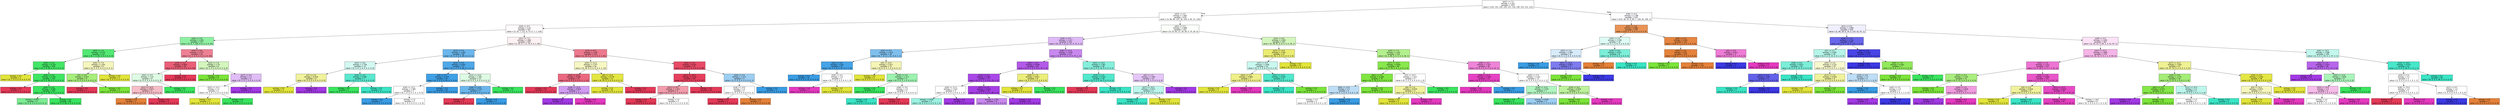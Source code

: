 digraph Tree {
node [shape=box, style="filled", color="black", fontname="helvetica"] ;
edge [fontname="helvetica"] ;
0 [label="x[42] <= 7.5\nentropy = 3.321\nsamples = 1257\nvalue = [125, 132, 130, 129, 121, 116, 128, 124, 131, 121]", fillcolor="#ffffff"] ;
1 [label="x[43] <= 3.5\nentropy = 2.905\nsamples = 679\nvalue = [3, 86, 89, 123, 36, 109, 0, 82, 31, 120]", fillcolor="#fefffe"] ;
0 -> 1 [labeldistance=2.5, labelangle=45, headlabel="True"] ;
2 [label="x[26] <= 6.5\nentropy = 2.24\nsamples = 357\nvalue = [3, 33, 7, 111, 6, 73, 0, 7, 1, 116]", fillcolor="#fefbfc"] ;
1 -> 2 ;
3 [label="x[30] <= 0.5\nentropy = 1.451\nsamples = 157\nvalue = [2, 8, 7, 104, 0, 0, 0, 2, 0, 34]", fillcolor="#8ef0a3"] ;
2 -> 3 ;
4 [label="x[63] <= 1.5\nentropy = 0.725\nsamples = 113\nvalue = [0, 7, 3, 99, 0, 0, 0, 0, 0, 4]", fillcolor="#53e873"] ;
3 -> 4 ;
5 [label="x[59] <= 5.0\nentropy = 0.325\nsamples = 104\nvalue = [0, 2, 0, 99, 0, 0, 0, 0, 0, 3]", fillcolor="#43e666"] ;
4 -> 5 ;
6 [label="entropy = 0.0\nsamples = 2\nvalue = [0, 2, 0, 0, 0, 0, 0, 0, 0, 0]", fillcolor="#e2e539"] ;
5 -> 6 ;
7 [label="x[36] <= 0.5\nentropy = 0.191\nsamples = 102\nvalue = [0, 0, 0, 99, 0, 0, 0, 0, 0, 3]", fillcolor="#3fe663"] ;
5 -> 7 ;
8 [label="entropy = 0.0\nsamples = 2\nvalue = [0, 0, 0, 0, 0, 0, 0, 0, 0, 2]", fillcolor="#e53958"] ;
7 -> 8 ;
9 [label="x[20] <= 3.5\nentropy = 0.081\nsamples = 100\nvalue = [0, 0, 0, 99, 0, 0, 0, 0, 0, 1]", fillcolor="#3be560"] ;
7 -> 9 ;
10 [label="entropy = 0.811\nsamples = 4\nvalue = [0, 0, 0, 3, 0, 0, 0, 0, 0, 1]", fillcolor="#7bee94"] ;
9 -> 10 ;
11 [label="entropy = 0.0\nsamples = 96\nvalue = [0, 0, 0, 96, 0, 0, 0, 0, 0, 0]", fillcolor="#39e55e"] ;
9 -> 11 ;
12 [label="x[45] <= 7.5\nentropy = 1.352\nsamples = 9\nvalue = [0, 5, 3, 0, 0, 0, 0, 0, 0, 1]", fillcolor="#f5f6bd"] ;
4 -> 12 ;
13 [label="x[4] <= 9.5\nentropy = 0.811\nsamples = 4\nvalue = [0, 0, 3, 0, 0, 0, 0, 0, 0, 1]", fillcolor="#a7ee7b"] ;
12 -> 13 ;
14 [label="entropy = 0.0\nsamples = 1\nvalue = [0, 0, 0, 0, 0, 0, 0, 0, 0, 1]", fillcolor="#e53958"] ;
13 -> 14 ;
15 [label="entropy = 0.0\nsamples = 3\nvalue = [0, 0, 3, 0, 0, 0, 0, 0, 0, 0]", fillcolor="#7be539"] ;
13 -> 15 ;
16 [label="entropy = 0.0\nsamples = 5\nvalue = [0, 5, 0, 0, 0, 0, 0, 0, 0, 0]", fillcolor="#e2e539"] ;
12 -> 16 ;
17 [label="x[44] <= 9.0\nentropy = 1.577\nsamples = 44\nvalue = [2, 1, 4, 5, 0, 0, 0, 2, 0, 30]", fillcolor="#ee8094"] ;
3 -> 17 ;
18 [label="x[19] <= 4.5\nentropy = 0.803\nsamples = 36\nvalue = [2, 0, 0, 4, 0, 0, 0, 0, 0, 30]", fillcolor="#ea5e77"] ;
17 -> 18 ;
19 [label="x[52] <= 4.0\nentropy = 1.53\nsamples = 9\nvalue = [2, 0, 0, 4, 0, 0, 0, 0, 0, 3]", fillcolor="#defbe4"] ;
18 -> 19 ;
20 [label="x[21] <= 10.5\nentropy = 0.971\nsamples = 5\nvalue = [2, 0, 0, 0, 0, 0, 0, 0, 0, 3]", fillcolor="#f6bdc7"] ;
19 -> 20 ;
21 [label="entropy = 0.0\nsamples = 2\nvalue = [2, 0, 0, 0, 0, 0, 0, 0, 0, 0]", fillcolor="#e58139"] ;
20 -> 21 ;
22 [label="entropy = 0.0\nsamples = 3\nvalue = [0, 0, 0, 0, 0, 0, 0, 0, 0, 3]", fillcolor="#e53958"] ;
20 -> 22 ;
23 [label="entropy = 0.0\nsamples = 4\nvalue = [0, 0, 0, 4, 0, 0, 0, 0, 0, 0]", fillcolor="#39e55e"] ;
19 -> 23 ;
24 [label="entropy = 0.0\nsamples = 27\nvalue = [0, 0, 0, 0, 0, 0, 0, 0, 0, 27]", fillcolor="#e53958"] ;
18 -> 24 ;
25 [label="x[22] <= 7.0\nentropy = 1.75\nsamples = 8\nvalue = [0, 1, 4, 1, 0, 0, 0, 2, 0, 0]", fillcolor="#d3f6bd"] ;
17 -> 25 ;
26 [label="entropy = 0.0\nsamples = 4\nvalue = [0, 0, 4, 0, 0, 0, 0, 0, 0, 0]", fillcolor="#7be539"] ;
25 -> 26 ;
27 [label="x[27] <= 5.0\nentropy = 1.5\nsamples = 4\nvalue = [0, 1, 0, 1, 0, 0, 0, 2, 0, 0]", fillcolor="#e0bdf6"] ;
25 -> 27 ;
28 [label="x[52] <= 12.5\nentropy = 1.0\nsamples = 2\nvalue = [0, 1, 0, 1, 0, 0, 0, 0, 0, 0]", fillcolor="#ffffff"] ;
27 -> 28 ;
29 [label="entropy = 0.0\nsamples = 1\nvalue = [0, 1, 0, 0, 0, 0, 0, 0, 0, 0]", fillcolor="#e2e539"] ;
28 -> 29 ;
30 [label="entropy = 0.0\nsamples = 1\nvalue = [0, 0, 0, 1, 0, 0, 0, 0, 0, 0]", fillcolor="#39e55e"] ;
28 -> 30 ;
31 [label="entropy = 0.0\nsamples = 2\nvalue = [0, 0, 0, 0, 0, 0, 0, 2, 0, 0]", fillcolor="#a339e5"] ;
27 -> 31 ;
32 [label="x[21] <= 7.5\nentropy = 1.964\nsamples = 200\nvalue = [1, 25, 0, 7, 6, 73, 0, 5, 1, 82]", fillcolor="#fdf1f3"] ;
2 -> 32 ;
33 [label="x[10] <= 9.5\nentropy = 1.282\nsamples = 90\nvalue = [0, 5, 0, 6, 6, 69, 0, 3, 0, 1]", fillcolor="#6ab6ec"] ;
32 -> 33 ;
34 [label="x[45] <= 9.0\nentropy = 1.738\nsamples = 13\nvalue = [0, 4, 0, 1, 6, 0, 0, 2, 0, 0]", fillcolor="#d3f9f2"] ;
33 -> 34 ;
35 [label="x[7] <= 2.5\nentropy = 0.918\nsamples = 6\nvalue = [0, 4, 0, 0, 0, 0, 0, 2, 0, 0]", fillcolor="#f0f29c"] ;
34 -> 35 ;
36 [label="entropy = 0.0\nsamples = 4\nvalue = [0, 4, 0, 0, 0, 0, 0, 0, 0, 0]", fillcolor="#e2e539"] ;
35 -> 36 ;
37 [label="entropy = 0.0\nsamples = 2\nvalue = [0, 0, 0, 0, 0, 0, 0, 2, 0, 0]", fillcolor="#a339e5"] ;
35 -> 37 ;
38 [label="x[44] <= 2.5\nentropy = 0.592\nsamples = 7\nvalue = [0, 0, 0, 1, 6, 0, 0, 0, 0, 0]", fillcolor="#5ae9cf"] ;
34 -> 38 ;
39 [label="entropy = 0.0\nsamples = 1\nvalue = [0, 0, 0, 1, 0, 0, 0, 0, 0, 0]", fillcolor="#39e55e"] ;
38 -> 39 ;
40 [label="entropy = 0.0\nsamples = 6\nvalue = [0, 0, 0, 0, 6, 0, 0, 0, 0, 0]", fillcolor="#39e5c5"] ;
38 -> 40 ;
41 [label="x[20] <= 9.0\nentropy = 0.642\nsamples = 77\nvalue = [0, 1, 0, 5, 0, 69, 0, 1, 0, 1]", fillcolor="#4fa8e8"] ;
33 -> 41 ;
42 [label="x[4] <= 5.5\nentropy = 0.223\nsamples = 67\nvalue = [0, 1, 0, 0, 0, 65, 0, 1, 0, 0]", fillcolor="#3fa0e6"] ;
41 -> 42 ;
43 [label="x[26] <= 12.5\nentropy = 1.585\nsamples = 3\nvalue = [0, 1, 0, 0, 0, 1, 0, 1, 0, 0]", fillcolor="#ffffff"] ;
42 -> 43 ;
44 [label="entropy = 0.0\nsamples = 1\nvalue = [0, 0, 0, 0, 0, 1, 0, 0, 0, 0]", fillcolor="#399de5"] ;
43 -> 44 ;
45 [label="entropy = 1.0\nsamples = 2\nvalue = [0, 1, 0, 0, 0, 0, 0, 1, 0, 0]", fillcolor="#ffffff"] ;
43 -> 45 ;
46 [label="entropy = 0.0\nsamples = 64\nvalue = [0, 0, 0, 0, 0, 64, 0, 0, 0, 0]", fillcolor="#399de5"] ;
42 -> 46 ;
47 [label="x[12] <= 14.0\nentropy = 1.361\nsamples = 10\nvalue = [0, 0, 0, 5, 0, 4, 0, 0, 0, 1]", fillcolor="#defbe4"] ;
41 -> 47 ;
48 [label="x[59] <= 13.5\nentropy = 0.722\nsamples = 5\nvalue = [0, 0, 0, 0, 0, 4, 0, 0, 0, 1]", fillcolor="#6ab6ec"] ;
47 -> 48 ;
49 [label="entropy = 0.0\nsamples = 1\nvalue = [0, 0, 0, 0, 0, 0, 0, 0, 0, 1]", fillcolor="#e53958"] ;
48 -> 49 ;
50 [label="entropy = 0.0\nsamples = 4\nvalue = [0, 0, 0, 0, 0, 4, 0, 0, 0, 0]", fillcolor="#399de5"] ;
48 -> 50 ;
51 [label="entropy = 0.0\nsamples = 5\nvalue = [0, 0, 0, 5, 0, 0, 0, 0, 0, 0]", fillcolor="#39e55e"] ;
47 -> 51 ;
52 [label="x[10] <= 8.5\nentropy = 1.236\nsamples = 110\nvalue = [1, 20, 0, 1, 0, 4, 0, 2, 1, 81]", fillcolor="#ed798e"] ;
32 -> 52 ;
53 [label="x[20] <= 11.5\nentropy = 1.377\nsamples = 36\nvalue = [0, 20, 0, 0, 0, 0, 0, 2, 1, 13]", fillcolor="#f6f7c3"] ;
52 -> 53 ;
54 [label="x[44] <= 10.0\nentropy = 0.906\nsamples = 15\nvalue = [0, 0, 0, 0, 0, 0, 0, 2, 1, 12]", fillcolor="#eb677f"] ;
53 -> 54 ;
55 [label="entropy = 0.0\nsamples = 12\nvalue = [0, 0, 0, 0, 0, 0, 0, 0, 0, 12]", fillcolor="#e53958"] ;
54 -> 55 ;
56 [label="x[18] <= 12.0\nentropy = 0.918\nsamples = 3\nvalue = [0, 0, 0, 0, 0, 0, 0, 2, 1, 0]", fillcolor="#d19cf2"] ;
54 -> 56 ;
57 [label="entropy = 0.0\nsamples = 2\nvalue = [0, 0, 0, 0, 0, 0, 0, 2, 0, 0]", fillcolor="#a339e5"] ;
56 -> 57 ;
58 [label="entropy = 0.0\nsamples = 1\nvalue = [0, 0, 0, 0, 0, 0, 0, 0, 1, 0]", fillcolor="#e539c0"] ;
56 -> 58 ;
59 [label="x[6] <= 11.0\nentropy = 0.276\nsamples = 21\nvalue = [0, 20, 0, 0, 0, 0, 0, 0, 0, 1]", fillcolor="#e3e643"] ;
53 -> 59 ;
60 [label="entropy = 0.0\nsamples = 20\nvalue = [0, 20, 0, 0, 0, 0, 0, 0, 0, 0]", fillcolor="#e2e539"] ;
59 -> 60 ;
61 [label="entropy = 0.0\nsamples = 1\nvalue = [0, 0, 0, 0, 0, 0, 0, 0, 0, 1]", fillcolor="#e53958"] ;
59 -> 61 ;
62 [label="x[33] <= 2.5\nentropy = 0.507\nsamples = 74\nvalue = [1, 0, 0, 1, 0, 4, 0, 0, 0, 68]", fillcolor="#e74a66"] ;
52 -> 62 ;
63 [label="x[21] <= 10.5\nentropy = 0.218\nsamples = 69\nvalue = [0, 0, 0, 1, 0, 1, 0, 0, 0, 67]", fillcolor="#e63f5d"] ;
62 -> 63 ;
64 [label="x[21] <= 9.5\nentropy = 1.371\nsamples = 5\nvalue = [0, 0, 0, 1, 0, 1, 0, 0, 0, 3]", fillcolor="#f29cac"] ;
63 -> 64 ;
65 [label="entropy = 0.0\nsamples = 3\nvalue = [0, 0, 0, 0, 0, 0, 0, 0, 0, 3]", fillcolor="#e53958"] ;
64 -> 65 ;
66 [label="entropy = 1.0\nsamples = 2\nvalue = [0, 0, 0, 1, 0, 1, 0, 0, 0, 0]", fillcolor="#ffffff"] ;
64 -> 66 ;
67 [label="entropy = 0.0\nsamples = 64\nvalue = [0, 0, 0, 0, 0, 0, 0, 0, 0, 64]", fillcolor="#e53958"] ;
63 -> 67 ;
68 [label="x[20] <= 5.5\nentropy = 1.371\nsamples = 5\nvalue = [1, 0, 0, 0, 0, 3, 0, 0, 0, 1]", fillcolor="#9ccef2"] ;
62 -> 68 ;
69 [label="x[18] <= 13.0\nentropy = 1.0\nsamples = 2\nvalue = [1, 0, 0, 0, 0, 0, 0, 0, 0, 1]", fillcolor="#ffffff"] ;
68 -> 69 ;
70 [label="entropy = 0.0\nsamples = 1\nvalue = [0, 0, 0, 0, 0, 0, 0, 0, 0, 1]", fillcolor="#e53958"] ;
69 -> 70 ;
71 [label="entropy = 0.0\nsamples = 1\nvalue = [1, 0, 0, 0, 0, 0, 0, 0, 0, 0]", fillcolor="#e58139"] ;
69 -> 71 ;
72 [label="entropy = 0.0\nsamples = 3\nvalue = [0, 0, 0, 0, 0, 3, 0, 0, 0, 0]", fillcolor="#399de5"] ;
68 -> 72 ;
73 [label="x[61] <= 0.5\nentropy = 2.668\nsamples = 322\nvalue = [0, 53, 82, 12, 30, 36, 0, 75, 30, 4]", fillcolor="#fbfef9"] ;
1 -> 73 ;
74 [label="x[29] <= 0.5\nentropy = 2.117\nsamples = 155\nvalue = [0, 15, 1, 6, 22, 31, 0, 75, 2, 3]", fillcolor="#deb9f6"] ;
73 -> 74 ;
75 [label="x[20] <= 9.5\nentropy = 1.414\nsamples = 44\nvalue = [0, 7, 0, 3, 1, 31, 0, 0, 1, 1]", fillcolor="#7fbfee"] ;
74 -> 75 ;
76 [label="x[42] <= 4.0\nentropy = 0.39\nsamples = 33\nvalue = [0, 1, 0, 0, 0, 31, 0, 0, 1, 0]", fillcolor="#45a3e7"] ;
75 -> 76 ;
77 [label="entropy = 0.0\nsamples = 31\nvalue = [0, 0, 0, 0, 0, 31, 0, 0, 0, 0]", fillcolor="#399de5"] ;
76 -> 77 ;
78 [label="x[34] <= 4.5\nentropy = 1.0\nsamples = 2\nvalue = [0, 1, 0, 0, 0, 0, 0, 0, 1, 0]", fillcolor="#ffffff"] ;
76 -> 78 ;
79 [label="entropy = 0.0\nsamples = 1\nvalue = [0, 0, 0, 0, 0, 0, 0, 0, 1, 0]", fillcolor="#e539c0"] ;
78 -> 79 ;
80 [label="entropy = 0.0\nsamples = 1\nvalue = [0, 1, 0, 0, 0, 0, 0, 0, 0, 0]", fillcolor="#e2e539"] ;
78 -> 80 ;
81 [label="x[4] <= 13.5\nentropy = 1.617\nsamples = 11\nvalue = [0, 6, 0, 3, 1, 0, 0, 0, 0, 1]", fillcolor="#f4f5b5"] ;
75 -> 81 ;
82 [label="entropy = 0.0\nsamples = 6\nvalue = [0, 6, 0, 0, 0, 0, 0, 0, 0, 0]", fillcolor="#e2e539"] ;
81 -> 82 ;
83 [label="x[18] <= 4.5\nentropy = 1.371\nsamples = 5\nvalue = [0, 0, 0, 3, 1, 0, 0, 0, 0, 1]", fillcolor="#9cf2ae"] ;
81 -> 83 ;
84 [label="entropy = 0.0\nsamples = 3\nvalue = [0, 0, 0, 3, 0, 0, 0, 0, 0, 0]", fillcolor="#39e55e"] ;
83 -> 84 ;
85 [label="x[58] <= 5.0\nentropy = 1.0\nsamples = 2\nvalue = [0, 0, 0, 0, 1, 0, 0, 0, 0, 1]", fillcolor="#ffffff"] ;
83 -> 85 ;
86 [label="entropy = 0.0\nsamples = 1\nvalue = [0, 0, 0, 0, 1, 0, 0, 0, 0, 0]", fillcolor="#39e5c5"] ;
85 -> 86 ;
87 [label="entropy = 0.0\nsamples = 1\nvalue = [0, 0, 0, 0, 0, 0, 0, 0, 0, 1]", fillcolor="#e53958"] ;
85 -> 87 ;
88 [label="x[26] <= 12.5\nentropy = 1.478\nsamples = 111\nvalue = [0, 8, 1, 3, 21, 0, 0, 75, 1, 2]", fillcolor="#c888ef"] ;
74 -> 88 ;
89 [label="x[60] <= 9.5\nentropy = 0.938\nsamples = 83\nvalue = [0, 6, 1, 3, 2, 0, 0, 70, 1, 0]", fillcolor="#b35ae9"] ;
88 -> 89 ;
90 [label="x[12] <= 3.5\nentropy = 0.481\nsamples = 75\nvalue = [0, 0, 1, 1, 2, 0, 0, 70, 1, 0]", fillcolor="#a947e7"] ;
89 -> 90 ;
91 [label="x[29] <= 11.5\nentropy = 1.522\nsamples = 5\nvalue = [0, 0, 0, 0, 2, 0, 0, 2, 1, 0]", fillcolor="#ffffff"] ;
90 -> 91 ;
92 [label="entropy = 0.918\nsamples = 3\nvalue = [0, 0, 0, 0, 2, 0, 0, 0, 1, 0]", fillcolor="#9cf2e2"] ;
91 -> 92 ;
93 [label="entropy = 0.0\nsamples = 2\nvalue = [0, 0, 0, 0, 0, 0, 0, 2, 0, 0]", fillcolor="#a339e5"] ;
91 -> 93 ;
94 [label="x[37] <= 2.5\nentropy = 0.216\nsamples = 70\nvalue = [0, 0, 1, 1, 0, 0, 0, 68, 0, 0]", fillcolor="#a63fe6"] ;
90 -> 94 ;
95 [label="entropy = 1.252\nsamples = 6\nvalue = [0, 0, 1, 1, 0, 0, 0, 4, 0, 0]", fillcolor="#c888ef"] ;
94 -> 95 ;
96 [label="entropy = 0.0\nsamples = 64\nvalue = [0, 0, 0, 0, 0, 0, 0, 64, 0, 0]", fillcolor="#a339e5"] ;
94 -> 96 ;
97 [label="x[58] <= 7.0\nentropy = 0.811\nsamples = 8\nvalue = [0, 6, 0, 2, 0, 0, 0, 0, 0, 0]", fillcolor="#ecee7b"] ;
89 -> 97 ;
98 [label="entropy = 0.0\nsamples = 6\nvalue = [0, 6, 0, 0, 0, 0, 0, 0, 0, 0]", fillcolor="#e2e539"] ;
97 -> 98 ;
99 [label="entropy = 0.0\nsamples = 2\nvalue = [0, 0, 0, 2, 0, 0, 0, 0, 0, 0]", fillcolor="#39e55e"] ;
97 -> 99 ;
100 [label="x[43] <= 13.5\nentropy = 1.367\nsamples = 28\nvalue = [0, 2, 0, 0, 19, 0, 0, 5, 0, 2]", fillcolor="#86efdc"] ;
88 -> 100 ;
101 [label="x[19] <= 1.5\nentropy = 0.503\nsamples = 18\nvalue = [0, 0, 0, 0, 16, 0, 0, 0, 0, 2]", fillcolor="#52e8cc"] ;
100 -> 101 ;
102 [label="entropy = 0.0\nsamples = 2\nvalue = [0, 0, 0, 0, 0, 0, 0, 0, 0, 2]", fillcolor="#e53958"] ;
101 -> 102 ;
103 [label="entropy = 0.0\nsamples = 16\nvalue = [0, 0, 0, 0, 16, 0, 0, 0, 0, 0]", fillcolor="#39e5c5"] ;
101 -> 103 ;
104 [label="x[5] <= 1.5\nentropy = 1.485\nsamples = 10\nvalue = [0, 2, 0, 0, 3, 0, 0, 5, 0, 0]", fillcolor="#e5c6f8"] ;
100 -> 104 ;
105 [label="x[27] <= 15.5\nentropy = 0.971\nsamples = 5\nvalue = [0, 2, 0, 0, 3, 0, 0, 0, 0, 0]", fillcolor="#bdf6ec"] ;
104 -> 105 ;
106 [label="entropy = 0.0\nsamples = 3\nvalue = [0, 0, 0, 0, 3, 0, 0, 0, 0, 0]", fillcolor="#39e5c5"] ;
105 -> 106 ;
107 [label="entropy = 0.0\nsamples = 2\nvalue = [0, 2, 0, 0, 0, 0, 0, 0, 0, 0]", fillcolor="#e2e539"] ;
105 -> 107 ;
108 [label="entropy = 0.0\nsamples = 5\nvalue = [0, 0, 0, 0, 0, 0, 0, 5, 0, 0]", fillcolor="#a339e5"] ;
104 -> 108 ;
109 [label="x[10] <= 8.5\nentropy = 2.002\nsamples = 167\nvalue = [0, 38, 81, 6, 8, 5, 0, 0, 28, 1]", fillcolor="#d3f6bd"] ;
73 -> 109 ;
110 [label="x[27] <= 14.5\nentropy = 1.041\nsamples = 47\nvalue = [0, 36, 1, 0, 8, 0, 0, 0, 2, 0]", fillcolor="#eaec71"] ;
109 -> 110 ;
111 [label="x[37] <= 9.0\nentropy = 1.649\nsamples = 16\nvalue = [0, 5, 1, 0, 8, 0, 0, 0, 2, 0]", fillcolor="#c9f8ef"] ;
110 -> 111 ;
112 [label="x[54] <= 2.5\nentropy = 0.863\nsamples = 7\nvalue = [0, 5, 0, 0, 0, 0, 0, 0, 2, 0]", fillcolor="#eeef88"] ;
111 -> 112 ;
113 [label="entropy = 0.0\nsamples = 5\nvalue = [0, 5, 0, 0, 0, 0, 0, 0, 0, 0]", fillcolor="#e2e539"] ;
112 -> 113 ;
114 [label="entropy = 0.0\nsamples = 2\nvalue = [0, 0, 0, 0, 0, 0, 0, 0, 2, 0]", fillcolor="#e539c0"] ;
112 -> 114 ;
115 [label="x[51] <= 11.0\nentropy = 0.503\nsamples = 9\nvalue = [0, 0, 1, 0, 8, 0, 0, 0, 0, 0]", fillcolor="#52e8cc"] ;
111 -> 115 ;
116 [label="entropy = 0.0\nsamples = 8\nvalue = [0, 0, 0, 0, 8, 0, 0, 0, 0, 0]", fillcolor="#39e5c5"] ;
115 -> 116 ;
117 [label="entropy = 0.0\nsamples = 1\nvalue = [0, 0, 1, 0, 0, 0, 0, 0, 0, 0]", fillcolor="#7be539"] ;
115 -> 117 ;
118 [label="entropy = 0.0\nsamples = 31\nvalue = [0, 31, 0, 0, 0, 0, 0, 0, 0, 0]", fillcolor="#e2e539"] ;
110 -> 118 ;
119 [label="x[45] <= 7.5\nentropy = 1.431\nsamples = 120\nvalue = [0, 2, 80, 6, 0, 5, 0, 0, 26, 1]", fillcolor="#b3f08d"] ;
109 -> 119 ;
120 [label="x[27] <= 13.5\nentropy = 0.644\nsamples = 84\nvalue = [0, 2, 76, 2, 0, 2, 0, 0, 2, 0]", fillcolor="#88e84c"] ;
119 -> 120 ;
121 [label="x[61] <= 3.5\nentropy = 0.268\nsamples = 79\nvalue = [0, 0, 76, 0, 0, 2, 0, 0, 1, 0]", fillcolor="#80e641"] ;
120 -> 121 ;
122 [label="x[60] <= 13.5\nentropy = 1.5\nsamples = 4\nvalue = [0, 0, 1, 0, 0, 2, 0, 0, 1, 0]", fillcolor="#bddef6"] ;
121 -> 122 ;
123 [label="entropy = 1.0\nsamples = 2\nvalue = [0, 0, 1, 0, 0, 0, 0, 0, 1, 0]", fillcolor="#ffffff"] ;
122 -> 123 ;
124 [label="entropy = 0.0\nsamples = 2\nvalue = [0, 0, 0, 0, 0, 2, 0, 0, 0, 0]", fillcolor="#399de5"] ;
122 -> 124 ;
125 [label="entropy = 0.0\nsamples = 75\nvalue = [0, 0, 75, 0, 0, 0, 0, 0, 0, 0]", fillcolor="#7be539"] ;
121 -> 125 ;
126 [label="x[3] <= 15.5\nentropy = 1.522\nsamples = 5\nvalue = [0, 2, 0, 2, 0, 0, 0, 0, 1, 0]", fillcolor="#ffffff"] ;
120 -> 126 ;
127 [label="x[6] <= 1.0\nentropy = 0.918\nsamples = 3\nvalue = [0, 2, 0, 0, 0, 0, 0, 0, 1, 0]", fillcolor="#f0f29c"] ;
126 -> 127 ;
128 [label="entropy = 0.0\nsamples = 2\nvalue = [0, 2, 0, 0, 0, 0, 0, 0, 0, 0]", fillcolor="#e2e539"] ;
127 -> 128 ;
129 [label="entropy = 0.0\nsamples = 1\nvalue = [0, 0, 0, 0, 0, 0, 0, 0, 1, 0]", fillcolor="#e539c0"] ;
127 -> 129 ;
130 [label="entropy = 0.0\nsamples = 2\nvalue = [0, 0, 0, 2, 0, 0, 0, 0, 0, 0]", fillcolor="#39e55e"] ;
126 -> 130 ;
131 [label="x[58] <= 4.5\nentropy = 1.537\nsamples = 36\nvalue = [0, 0, 4, 4, 0, 3, 0, 0, 24, 1]", fillcolor="#ef83d8"] ;
119 -> 131 ;
132 [label="x[34] <= 11.5\nentropy = 0.258\nsamples = 23\nvalue = [0, 0, 0, 0, 0, 1, 0, 0, 22, 0]", fillcolor="#e642c3"] ;
131 -> 132 ;
133 [label="entropy = 0.0\nsamples = 22\nvalue = [0, 0, 0, 0, 0, 0, 0, 0, 22, 0]", fillcolor="#e539c0"] ;
132 -> 133 ;
134 [label="entropy = 0.0\nsamples = 1\nvalue = [0, 0, 0, 0, 0, 1, 0, 0, 0, 0]", fillcolor="#399de5"] ;
132 -> 134 ;
135 [label="x[50] <= 5.5\nentropy = 2.162\nsamples = 13\nvalue = [0, 0, 4, 4, 0, 2, 0, 0, 2, 1]", fillcolor="#ffffff"] ;
131 -> 135 ;
136 [label="x[18] <= 12.0\nentropy = 1.379\nsamples = 7\nvalue = [0, 0, 0, 4, 0, 2, 0, 0, 0, 1]", fillcolor="#b0f5bf"] ;
135 -> 136 ;
137 [label="entropy = 0.0\nsamples = 4\nvalue = [0, 0, 0, 4, 0, 0, 0, 0, 0, 0]", fillcolor="#39e55e"] ;
136 -> 137 ;
138 [label="entropy = 0.918\nsamples = 3\nvalue = [0, 0, 0, 0, 0, 2, 0, 0, 0, 1]", fillcolor="#9ccef2"] ;
136 -> 138 ;
139 [label="x[29] <= 9.0\nentropy = 0.918\nsamples = 6\nvalue = [0, 0, 4, 0, 0, 0, 0, 0, 2, 0]", fillcolor="#bdf29c"] ;
135 -> 139 ;
140 [label="entropy = 0.0\nsamples = 4\nvalue = [0, 0, 4, 0, 0, 0, 0, 0, 0, 0]", fillcolor="#7be539"] ;
139 -> 140 ;
141 [label="entropy = 0.0\nsamples = 2\nvalue = [0, 0, 0, 0, 0, 0, 0, 0, 2, 0]", fillcolor="#e539c0"] ;
139 -> 141 ;
142 [label="x[36] <= 0.5\nentropy = 2.798\nsamples = 578\nvalue = [122, 46, 41, 6, 85, 7, 128, 42, 100, 1]", fillcolor="#fcfcff"] ;
0 -> 142 [labeldistance=2.5, labelangle=-45, headlabel="False"] ;
143 [label="x[21] <= 3.0\nentropy = 0.881\nsamples = 139\nvalue = [120, 0, 2, 0, 6, 4, 4, 0, 3, 0]", fillcolor="#e99355"] ;
142 -> 143 ;
144 [label="x[30] <= 2.0\nentropy = 2.108\nsamples = 16\nvalue = [2, 0, 1, 0, 6, 4, 3, 0, 0, 0]", fillcolor="#defbf5"] ;
143 -> 144 ;
145 [label="x[53] <= 2.0\nentropy = 1.406\nsamples = 8\nvalue = [0, 0, 1, 0, 0, 4, 3, 0, 0, 0]", fillcolor="#d7ebfa"] ;
144 -> 145 ;
146 [label="entropy = 0.0\nsamples = 4\nvalue = [0, 0, 0, 0, 0, 4, 0, 0, 0, 0]", fillcolor="#399de5"] ;
145 -> 146 ;
147 [label="x[51] <= 14.5\nentropy = 0.811\nsamples = 4\nvalue = [0, 0, 1, 0, 0, 0, 3, 0, 0, 0]", fillcolor="#7d7bee"] ;
145 -> 147 ;
148 [label="entropy = 0.0\nsamples = 1\nvalue = [0, 0, 1, 0, 0, 0, 0, 0, 0, 0]", fillcolor="#7be539"] ;
147 -> 148 ;
149 [label="entropy = 0.0\nsamples = 3\nvalue = [0, 0, 0, 0, 0, 0, 3, 0, 0, 0]", fillcolor="#3c39e5"] ;
147 -> 149 ;
150 [label="x[19] <= 8.5\nentropy = 0.811\nsamples = 8\nvalue = [2, 0, 0, 0, 6, 0, 0, 0, 0, 0]", fillcolor="#7beed8"] ;
144 -> 150 ;
151 [label="entropy = 0.0\nsamples = 2\nvalue = [2, 0, 0, 0, 0, 0, 0, 0, 0, 0]", fillcolor="#e58139"] ;
150 -> 151 ;
152 [label="entropy = 0.0\nsamples = 6\nvalue = [0, 0, 0, 0, 6, 0, 0, 0, 0, 0]", fillcolor="#39e5c5"] ;
150 -> 152 ;
153 [label="x[28] <= 4.5\nentropy = 0.301\nsamples = 123\nvalue = [118, 0, 1, 0, 0, 0, 1, 0, 3, 0]", fillcolor="#e68641"] ;
143 -> 153 ;
154 [label="x[26] <= 3.0\nentropy = 0.07\nsamples = 119\nvalue = [118, 0, 1, 0, 0, 0, 0, 0, 0, 0]", fillcolor="#e5823b"] ;
153 -> 154 ;
155 [label="entropy = 0.0\nsamples = 1\nvalue = [0, 0, 1, 0, 0, 0, 0, 0, 0, 0]", fillcolor="#7be539"] ;
154 -> 155 ;
156 [label="entropy = 0.0\nsamples = 118\nvalue = [118, 0, 0, 0, 0, 0, 0, 0, 0, 0]", fillcolor="#e58139"] ;
154 -> 156 ;
157 [label="x[5] <= 5.0\nentropy = 0.811\nsamples = 4\nvalue = [0, 0, 0, 0, 0, 0, 1, 0, 3, 0]", fillcolor="#ee7bd5"] ;
153 -> 157 ;
158 [label="entropy = 0.0\nsamples = 1\nvalue = [0, 0, 0, 0, 0, 0, 1, 0, 0, 0]", fillcolor="#3c39e5"] ;
157 -> 158 ;
159 [label="entropy = 0.0\nsamples = 3\nvalue = [0, 0, 0, 0, 0, 0, 0, 0, 3, 0]", fillcolor="#e539c0"] ;
157 -> 159 ;
160 [label="x[21] <= 0.5\nentropy = 2.606\nsamples = 439\nvalue = [2, 46, 39, 6, 79, 3, 124, 42, 97, 1]", fillcolor="#f0effd"] ;
142 -> 160 ;
161 [label="x[54] <= 1.5\nentropy = 1.131\nsamples = 152\nvalue = [0, 4, 8, 1, 15, 2, 121, 1, 0, 0]", fillcolor="#6866eb"] ;
160 -> 161 ;
162 [label="x[2] <= 2.5\nentropy = 2.036\nsamples = 30\nvalue = [0, 4, 2, 0, 15, 2, 6, 1, 0, 0]", fillcolor="#b5f5e9"] ;
161 -> 162 ;
163 [label="x[38] <= 0.5\nentropy = 0.811\nsamples = 20\nvalue = [0, 0, 0, 0, 15, 0, 5, 0, 0, 0]", fillcolor="#7beed8"] ;
162 -> 163 ;
164 [label="x[27] <= 5.5\nentropy = 0.65\nsamples = 6\nvalue = [0, 0, 0, 0, 1, 0, 5, 0, 0, 0]", fillcolor="#6361ea"] ;
163 -> 164 ;
165 [label="entropy = 0.0\nsamples = 1\nvalue = [0, 0, 0, 0, 1, 0, 0, 0, 0, 0]", fillcolor="#39e5c5"] ;
164 -> 165 ;
166 [label="entropy = 0.0\nsamples = 5\nvalue = [0, 0, 0, 0, 0, 0, 5, 0, 0, 0]", fillcolor="#3c39e5"] ;
164 -> 166 ;
167 [label="entropy = 0.0\nsamples = 14\nvalue = [0, 0, 0, 0, 14, 0, 0, 0, 0, 0]", fillcolor="#39e5c5"] ;
163 -> 167 ;
168 [label="x[45] <= 2.0\nentropy = 2.122\nsamples = 10\nvalue = [0, 4, 2, 0, 0, 2, 1, 1, 0, 0]", fillcolor="#f8f8ce"] ;
162 -> 168 ;
169 [label="x[17] <= 1.0\nentropy = 0.918\nsamples = 6\nvalue = [0, 4, 2, 0, 0, 0, 0, 0, 0, 0]", fillcolor="#f0f29c"] ;
168 -> 169 ;
170 [label="entropy = 0.0\nsamples = 4\nvalue = [0, 4, 0, 0, 0, 0, 0, 0, 0, 0]", fillcolor="#e2e539"] ;
169 -> 170 ;
171 [label="entropy = 0.0\nsamples = 2\nvalue = [0, 0, 2, 0, 0, 0, 0, 0, 0, 0]", fillcolor="#7be539"] ;
169 -> 171 ;
172 [label="x[19] <= 4.0\nentropy = 1.5\nsamples = 4\nvalue = [0, 0, 0, 0, 0, 2, 1, 1, 0, 0]", fillcolor="#bddef6"] ;
168 -> 172 ;
173 [label="entropy = 0.0\nsamples = 2\nvalue = [0, 0, 0, 0, 0, 2, 0, 0, 0, 0]", fillcolor="#399de5"] ;
172 -> 173 ;
174 [label="x[45] <= 5.5\nentropy = 1.0\nsamples = 2\nvalue = [0, 0, 0, 0, 0, 0, 1, 1, 0, 0]", fillcolor="#ffffff"] ;
172 -> 174 ;
175 [label="entropy = 0.0\nsamples = 1\nvalue = [0, 0, 0, 0, 0, 0, 0, 1, 0, 0]", fillcolor="#a339e5"] ;
174 -> 175 ;
176 [label="entropy = 0.0\nsamples = 1\nvalue = [0, 0, 0, 0, 0, 0, 1, 0, 0, 0]", fillcolor="#3c39e5"] ;
174 -> 176 ;
177 [label="x[9] <= 3.0\nentropy = 0.351\nsamples = 122\nvalue = [0, 0, 6, 1, 0, 0, 115, 0, 0, 0]", fillcolor="#4845e7"] ;
161 -> 177 ;
178 [label="entropy = 0.0\nsamples = 115\nvalue = [0, 0, 0, 0, 0, 0, 115, 0, 0, 0]", fillcolor="#3c39e5"] ;
177 -> 178 ;
179 [label="x[46] <= 7.0\nentropy = 0.592\nsamples = 7\nvalue = [0, 0, 6, 1, 0, 0, 0, 0, 0, 0]", fillcolor="#91e95a"] ;
177 -> 179 ;
180 [label="entropy = 0.0\nsamples = 6\nvalue = [0, 0, 6, 0, 0, 0, 0, 0, 0, 0]", fillcolor="#7be539"] ;
179 -> 180 ;
181 [label="entropy = 0.0\nsamples = 1\nvalue = [0, 0, 0, 1, 0, 0, 0, 0, 0, 0]", fillcolor="#39e55e"] ;
179 -> 181 ;
182 [label="x[38] <= 0.5\nentropy = 2.443\nsamples = 287\nvalue = [2, 42, 31, 5, 64, 1, 3, 41, 97, 1]", fillcolor="#fbe2f6"] ;
160 -> 182 ;
183 [label="x[43] <= 15.5\nentropy = 1.809\nsamples = 179\nvalue = [1, 42, 31, 0, 5, 1, 1, 4, 94, 0]", fillcolor="#f5b4e7"] ;
182 -> 183 ;
184 [label="x[44] <= 1.5\nentropy = 1.311\nsamples = 122\nvalue = [1, 5, 18, 0, 3, 1, 1, 2, 91, 0]", fillcolor="#ed74d3"] ;
183 -> 184 ;
185 [label="x[37] <= 0.5\nentropy = 1.125\nsamples = 21\nvalue = [0, 0, 15, 0, 0, 0, 0, 2, 4, 0]", fillcolor="#aaee7f"] ;
184 -> 185 ;
186 [label="entropy = 0.0\nsamples = 15\nvalue = [0, 0, 15, 0, 0, 0, 0, 0, 0, 0]", fillcolor="#7be539"] ;
185 -> 186 ;
187 [label="x[59] <= 3.5\nentropy = 0.918\nsamples = 6\nvalue = [0, 0, 0, 0, 0, 0, 0, 2, 4, 0]", fillcolor="#f29ce0"] ;
185 -> 187 ;
188 [label="entropy = 0.0\nsamples = 2\nvalue = [0, 0, 0, 0, 0, 0, 0, 2, 0, 0]", fillcolor="#a339e5"] ;
187 -> 188 ;
189 [label="entropy = 0.0\nsamples = 4\nvalue = [0, 0, 0, 0, 0, 0, 0, 0, 4, 0]", fillcolor="#e539c0"] ;
187 -> 189 ;
190 [label="x[50] <= 3.5\nentropy = 0.899\nsamples = 101\nvalue = [1, 5, 3, 0, 3, 1, 1, 0, 87, 0]", fillcolor="#e956c9"] ;
184 -> 190 ;
191 [label="x[3] <= 5.5\nentropy = 0.918\nsamples = 6\nvalue = [0, 4, 0, 0, 2, 0, 0, 0, 0, 0]", fillcolor="#f0f29c"] ;
190 -> 191 ;
192 [label="entropy = 0.0\nsamples = 4\nvalue = [0, 4, 0, 0, 0, 0, 0, 0, 0, 0]", fillcolor="#e2e539"] ;
191 -> 192 ;
193 [label="entropy = 0.0\nsamples = 2\nvalue = [0, 0, 0, 0, 2, 0, 0, 0, 0, 0]", fillcolor="#39e5c5"] ;
191 -> 193 ;
194 [label="x[51] <= 13.5\nentropy = 0.619\nsamples = 95\nvalue = [1, 1, 3, 0, 1, 1, 1, 0, 87, 0]", fillcolor="#e74ac5"] ;
190 -> 194 ;
195 [label="entropy = 0.271\nsamples = 87\nvalue = [1, 0, 0, 0, 1, 1, 0, 0, 84, 0]", fillcolor="#e640c2"] ;
194 -> 195 ;
196 [label="entropy = 1.811\nsamples = 8\nvalue = [0, 1, 3, 0, 0, 0, 1, 0, 3, 0]", fillcolor="#ffffff"] ;
194 -> 196 ;
197 [label="x[27] <= 12.5\nentropy = 1.454\nsamples = 57\nvalue = [0, 37, 13, 0, 2, 0, 0, 2, 3, 0]", fillcolor="#eff193"] ;
183 -> 197 ;
198 [label="x[34] <= 9.5\nentropy = 1.275\nsamples = 18\nvalue = [0, 0, 13, 0, 2, 0, 0, 2, 1, 0]", fillcolor="#a4ed77"] ;
197 -> 198 ;
199 [label="x[61] <= 1.0\nentropy = 0.371\nsamples = 14\nvalue = [0, 0, 13, 0, 0, 0, 0, 1, 0, 0]", fillcolor="#85e748"] ;
198 -> 199 ;
200 [label="entropy = 0.0\nsamples = 1\nvalue = [0, 0, 0, 0, 0, 0, 0, 1, 0, 0]", fillcolor="#a339e5"] ;
199 -> 200 ;
201 [label="entropy = 0.0\nsamples = 13\nvalue = [0, 0, 13, 0, 0, 0, 0, 0, 0, 0]", fillcolor="#7be539"] ;
199 -> 201 ;
202 [label="x[11] <= 15.5\nentropy = 1.5\nsamples = 4\nvalue = [0, 0, 0, 0, 2, 0, 0, 1, 1, 0]", fillcolor="#bdf6ec"] ;
198 -> 202 ;
203 [label="entropy = 1.0\nsamples = 2\nvalue = [0, 0, 0, 0, 0, 0, 0, 1, 1, 0]", fillcolor="#ffffff"] ;
202 -> 203 ;
204 [label="entropy = 0.0\nsamples = 2\nvalue = [0, 0, 0, 0, 2, 0, 0, 0, 0, 0]", fillcolor="#39e5c5"] ;
202 -> 204 ;
205 [label="x[34] <= 5.5\nentropy = 0.292\nsamples = 39\nvalue = [0, 37, 0, 0, 0, 0, 0, 0, 2, 0]", fillcolor="#e4e644"] ;
197 -> 205 ;
206 [label="x[4] <= 14.5\nentropy = 0.971\nsamples = 5\nvalue = [0, 3, 0, 0, 0, 0, 0, 0, 2, 0]", fillcolor="#f5f6bd"] ;
205 -> 206 ;
207 [label="entropy = 0.0\nsamples = 3\nvalue = [0, 3, 0, 0, 0, 0, 0, 0, 0, 0]", fillcolor="#e2e539"] ;
206 -> 207 ;
208 [label="entropy = 0.0\nsamples = 2\nvalue = [0, 0, 0, 0, 0, 0, 0, 0, 2, 0]", fillcolor="#e539c0"] ;
206 -> 208 ;
209 [label="entropy = 0.0\nsamples = 34\nvalue = [0, 34, 0, 0, 0, 0, 0, 0, 0, 0]", fillcolor="#e2e539"] ;
205 -> 209 ;
210 [label="x[26] <= 10.5\nentropy = 1.586\nsamples = 108\nvalue = [1, 0, 0, 5, 59, 0, 2, 37, 3, 1]", fillcolor="#c2f7ed"] ;
182 -> 210 ;
211 [label="x[61] <= 1.5\nentropy = 1.037\nsamples = 46\nvalue = [0, 0, 0, 5, 1, 0, 1, 37, 2, 0]", fillcolor="#b764eb"] ;
210 -> 211 ;
212 [label="entropy = 0.0\nsamples = 37\nvalue = [0, 0, 0, 0, 0, 0, 0, 37, 0, 0]", fillcolor="#a339e5"] ;
211 -> 212 ;
213 [label="x[50] <= 12.0\nentropy = 1.658\nsamples = 9\nvalue = [0, 0, 0, 5, 1, 0, 1, 0, 2, 0]", fillcolor="#aaf4ba"] ;
211 -> 213 ;
214 [label="x[53] <= 14.0\nentropy = 1.5\nsamples = 4\nvalue = [0, 0, 0, 0, 1, 0, 1, 0, 2, 0]", fillcolor="#f6bdea"] ;
213 -> 214 ;
215 [label="entropy = 1.0\nsamples = 2\nvalue = [0, 0, 0, 0, 1, 0, 1, 0, 0, 0]", fillcolor="#ffffff"] ;
214 -> 215 ;
216 [label="entropy = 0.0\nsamples = 2\nvalue = [0, 0, 0, 0, 0, 0, 0, 0, 2, 0]", fillcolor="#e539c0"] ;
214 -> 216 ;
217 [label="entropy = 0.0\nsamples = 5\nvalue = [0, 0, 0, 5, 0, 0, 0, 0, 0, 0]", fillcolor="#39e55e"] ;
213 -> 217 ;
218 [label="x[44] <= 10.5\nentropy = 0.474\nsamples = 62\nvalue = [1, 0, 0, 0, 58, 0, 1, 0, 1, 1]", fillcolor="#46e7c9"] ;
210 -> 218 ;
219 [label="x[19] <= 5.0\nentropy = 2.0\nsamples = 4\nvalue = [1, 0, 0, 0, 0, 0, 1, 0, 1, 1]", fillcolor="#ffffff"] ;
218 -> 219 ;
220 [label="x[28] <= 15.0\nentropy = 1.0\nsamples = 2\nvalue = [0, 0, 0, 0, 0, 0, 0, 0, 1, 1]", fillcolor="#ffffff"] ;
219 -> 220 ;
221 [label="entropy = 0.0\nsamples = 1\nvalue = [0, 0, 0, 0, 0, 0, 0, 0, 0, 1]", fillcolor="#e53958"] ;
220 -> 221 ;
222 [label="entropy = 0.0\nsamples = 1\nvalue = [0, 0, 0, 0, 0, 0, 0, 0, 1, 0]", fillcolor="#e539c0"] ;
220 -> 222 ;
223 [label="x[21] <= 9.5\nentropy = 1.0\nsamples = 2\nvalue = [1, 0, 0, 0, 0, 0, 1, 0, 0, 0]", fillcolor="#ffffff"] ;
219 -> 223 ;
224 [label="entropy = 0.0\nsamples = 1\nvalue = [0, 0, 0, 0, 0, 0, 1, 0, 0, 0]", fillcolor="#3c39e5"] ;
223 -> 224 ;
225 [label="entropy = 0.0\nsamples = 1\nvalue = [1, 0, 0, 0, 0, 0, 0, 0, 0, 0]", fillcolor="#e58139"] ;
223 -> 225 ;
226 [label="entropy = 0.0\nsamples = 58\nvalue = [0, 0, 0, 0, 58, 0, 0, 0, 0, 0]", fillcolor="#39e5c5"] ;
218 -> 226 ;
}